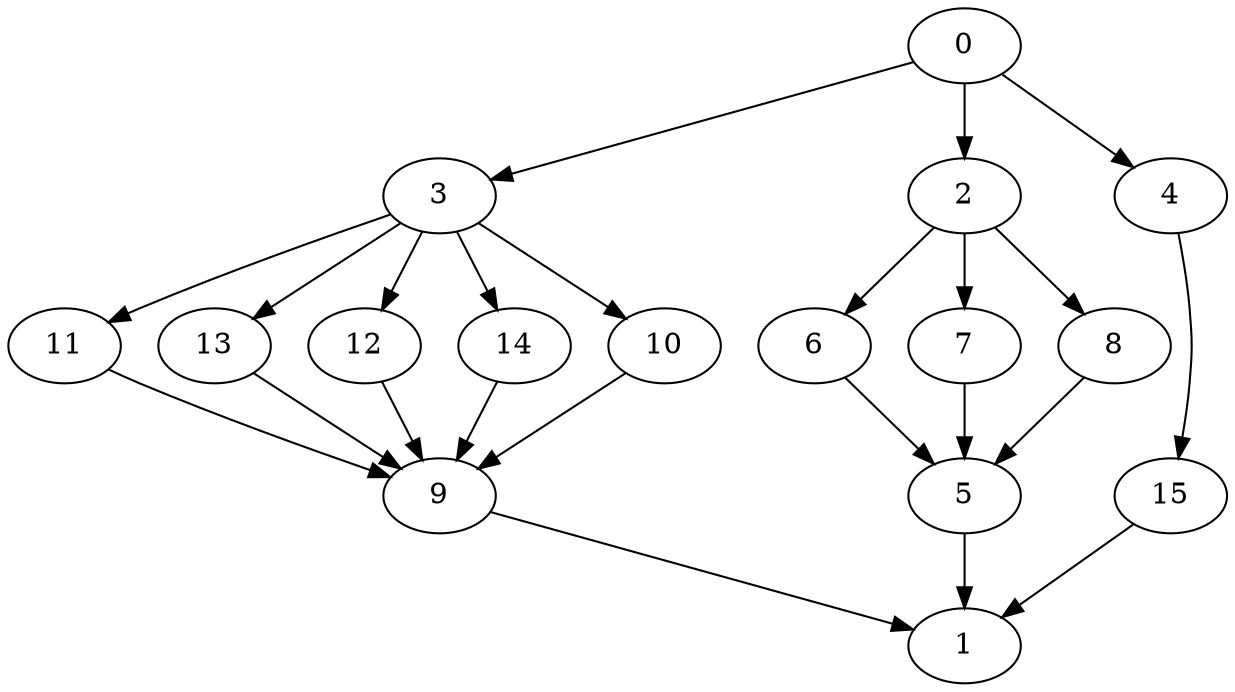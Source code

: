 digraph "SeriesParallel-MaxBf-5_Nodes_16_CCR_10.00_WeightType_Random#7" {
	graph ["Duplicate states"=0,
		GraphType=S_P,
		"Max states in OPEN"=0,
		Modes="120000ms; topo-ordered tasks, ; Pruning: task equivalence, fixed order ready list, ; F-value: ; Optimisation: best schedule length (\
SL) optimisation on equal, ",
		NumberOfTasks=16,
		"Pruned using list schedule length"=198,
		"States removed from OPEN"=0,
		TargetSystem="Homogeneous-2",
		"Time to schedule (ms)"=177,
		"Total idle time"=24,
		"Total schedule length"=65,
		"Total sequential time"=85,
		"Total states created"=1326
	];
	0	["Finish time"=6,
		Processor=0,
		"Start time"=0,
		Weight=6];
	3	["Finish time"=32,
		Processor=1,
		"Start time"=24,
		Weight=8];
	0 -> 3	[Weight=18];
	2	["Finish time"=25,
		Processor=0,
		"Start time"=19,
		Weight=6];
	0 -> 2	[Weight=62];
	4	["Finish time"=14,
		Processor=0,
		"Start time"=6,
		Weight=8];
	0 -> 4	[Weight=12];
	11	["Finish time"=52,
		Processor=1,
		"Start time"=42,
		Weight=10];
	3 -> 11	[Weight=55];
	13	["Finish time"=60,
		Processor=1,
		"Start time"=58,
		Weight=2];
	3 -> 13	[Weight=31];
	12	["Finish time"=58,
		Processor=1,
		"Start time"=52,
		Weight=6];
	3 -> 12	[Weight=43];
	14	["Finish time"=42,
		Processor=1,
		"Start time"=36,
		Weight=6];
	3 -> 14	[Weight=62];
	10	["Finish time"=36,
		Processor=1,
		"Start time"=32,
		Weight=4];
	3 -> 10	[Weight=55];
	6	["Finish time"=29,
		Processor=0,
		"Start time"=25,
		Weight=4];
	2 -> 6	[Weight=62];
	7	["Finish time"=42,
		Processor=0,
		"Start time"=35,
		Weight=7];
	2 -> 7	[Weight=43];
	8	["Finish time"=35,
		Processor=0,
		"Start time"=29,
		Weight=6];
	2 -> 8	[Weight=43];
	9	["Finish time"=62,
		Processor=1,
		"Start time"=60,
		Weight=2];
	11 -> 9	[Weight=49];
	13 -> 9	[Weight=37];
	15	["Finish time"=19,
		Processor=0,
		"Start time"=14,
		Weight=5];
	4 -> 15	[Weight=31];
	5	["Finish time"=44,
		Processor=0,
		"Start time"=42,
		Weight=2];
	6 -> 5	[Weight=62];
	12 -> 9	[Weight=12];
	14 -> 9	[Weight=12];
	10 -> 9	[Weight=12];
	7 -> 5	[Weight=31];
	8 -> 5	[Weight=25];
	1	["Finish time"=65,
		Processor=1,
		"Start time"=62,
		Weight=3];
	9 -> 1	[Weight=43];
	15 -> 1	[Weight=37];
	5 -> 1	[Weight=12];
}
